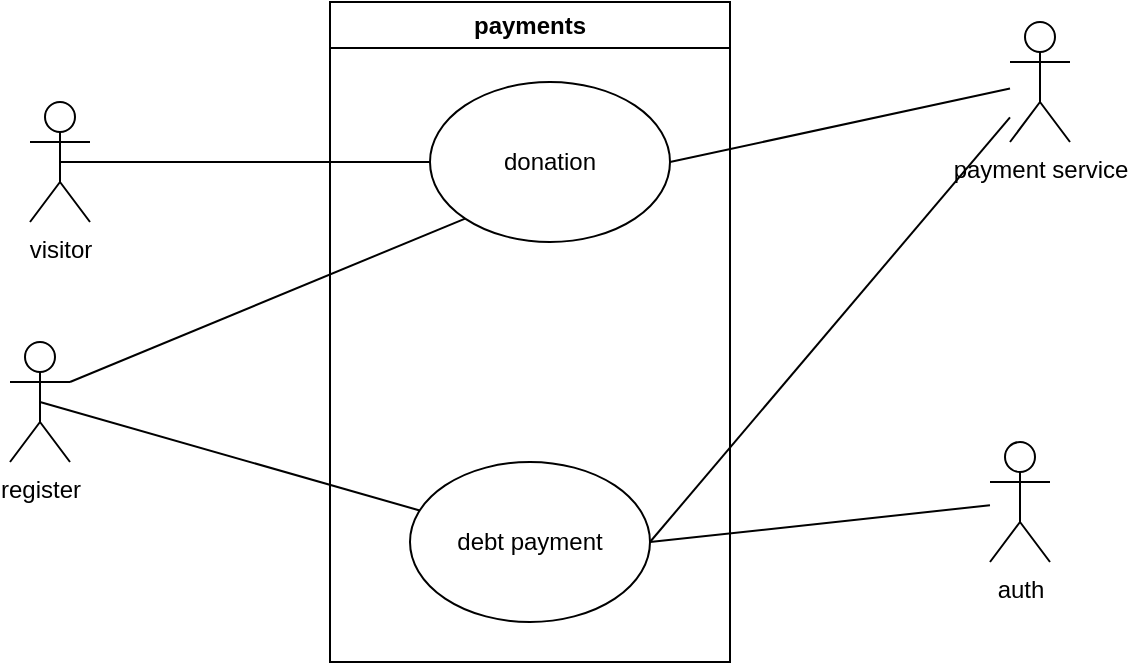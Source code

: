 <mxfile>
    <diagram id="2SrO_la72M2BYPXExQza" name="Page-1">
        <mxGraphModel dx="761" dy="324" grid="1" gridSize="10" guides="1" tooltips="1" connect="1" arrows="1" fold="1" page="1" pageScale="1" pageWidth="850" pageHeight="1100" math="0" shadow="0">
            <root>
                <mxCell id="0"/>
                <mxCell id="1" parent="0"/>
                <mxCell id="2" value="payments" style="swimlane;whiteSpace=wrap;html=1;" parent="1" vertex="1">
                    <mxGeometry x="290" y="70" width="200" height="330" as="geometry"/>
                </mxCell>
                <mxCell id="3" value="donation" style="ellipse;whiteSpace=wrap;html=1;" parent="2" vertex="1">
                    <mxGeometry x="50" y="40" width="120" height="80" as="geometry"/>
                </mxCell>
                <mxCell id="6" value="debt payment" style="ellipse;whiteSpace=wrap;html=1;" parent="2" vertex="1">
                    <mxGeometry x="40" y="230" width="120" height="80" as="geometry"/>
                </mxCell>
                <mxCell id="11" style="edgeStyle=none;html=1;exitX=0.5;exitY=0.5;exitDx=0;exitDy=0;exitPerimeter=0;endArrow=none;endFill=0;" parent="1" source="4" target="3" edge="1">
                    <mxGeometry relative="1" as="geometry"/>
                </mxCell>
                <mxCell id="4" value="visitor" style="shape=umlActor;verticalLabelPosition=bottom;verticalAlign=top;html=1;outlineConnect=0;" parent="1" vertex="1">
                    <mxGeometry x="140" y="120" width="30" height="60" as="geometry"/>
                </mxCell>
                <mxCell id="10" style="edgeStyle=none;html=1;entryX=0;entryY=1;entryDx=0;entryDy=0;endArrow=none;endFill=0;exitX=1;exitY=0.333;exitDx=0;exitDy=0;exitPerimeter=0;" parent="1" source="7" target="3" edge="1">
                    <mxGeometry relative="1" as="geometry"/>
                </mxCell>
                <mxCell id="12" style="edgeStyle=none;html=1;exitX=0.5;exitY=0.5;exitDx=0;exitDy=0;exitPerimeter=0;endArrow=none;endFill=0;" parent="1" source="7" target="6" edge="1">
                    <mxGeometry relative="1" as="geometry"/>
                </mxCell>
                <mxCell id="7" value="register" style="shape=umlActor;verticalLabelPosition=bottom;verticalAlign=top;html=1;outlineConnect=0;" parent="1" vertex="1">
                    <mxGeometry x="130" y="240" width="30" height="60" as="geometry"/>
                </mxCell>
                <mxCell id="13" style="edgeStyle=none;html=1;exitX=1;exitY=0.5;exitDx=0;exitDy=0;endArrow=none;endFill=0;" parent="1" source="3" edge="1" target="17">
                    <mxGeometry relative="1" as="geometry">
                        <mxPoint x="571.998" y="130.236" as="targetPoint"/>
                    </mxGeometry>
                </mxCell>
                <mxCell id="14" style="edgeStyle=none;html=1;exitX=1;exitY=0.5;exitDx=0;exitDy=0;endArrow=none;endFill=0;" parent="1" source="6" edge="1" target="17">
                    <mxGeometry relative="1" as="geometry">
                        <mxPoint x="595.399" y="152.679" as="targetPoint"/>
                    </mxGeometry>
                </mxCell>
                <mxCell id="16" style="edgeStyle=none;html=1;exitX=1;exitY=0.5;exitDx=0;exitDy=0;endArrow=none;endFill=0;" parent="1" source="6" edge="1" target="18">
                    <mxGeometry relative="1" as="geometry">
                        <mxPoint x="594.8" y="323.68" as="targetPoint"/>
                    </mxGeometry>
                </mxCell>
                <mxCell id="17" value="payment service" style="shape=umlActor;verticalLabelPosition=bottom;verticalAlign=top;html=1;outlineConnect=0;" parent="1" vertex="1">
                    <mxGeometry x="630" y="80" width="30" height="60" as="geometry"/>
                </mxCell>
                <mxCell id="18" value="auth" style="shape=umlActor;verticalLabelPosition=bottom;verticalAlign=top;html=1;outlineConnect=0;" parent="1" vertex="1">
                    <mxGeometry x="620" y="290" width="30" height="60" as="geometry"/>
                </mxCell>
            </root>
        </mxGraphModel>
    </diagram>
</mxfile>